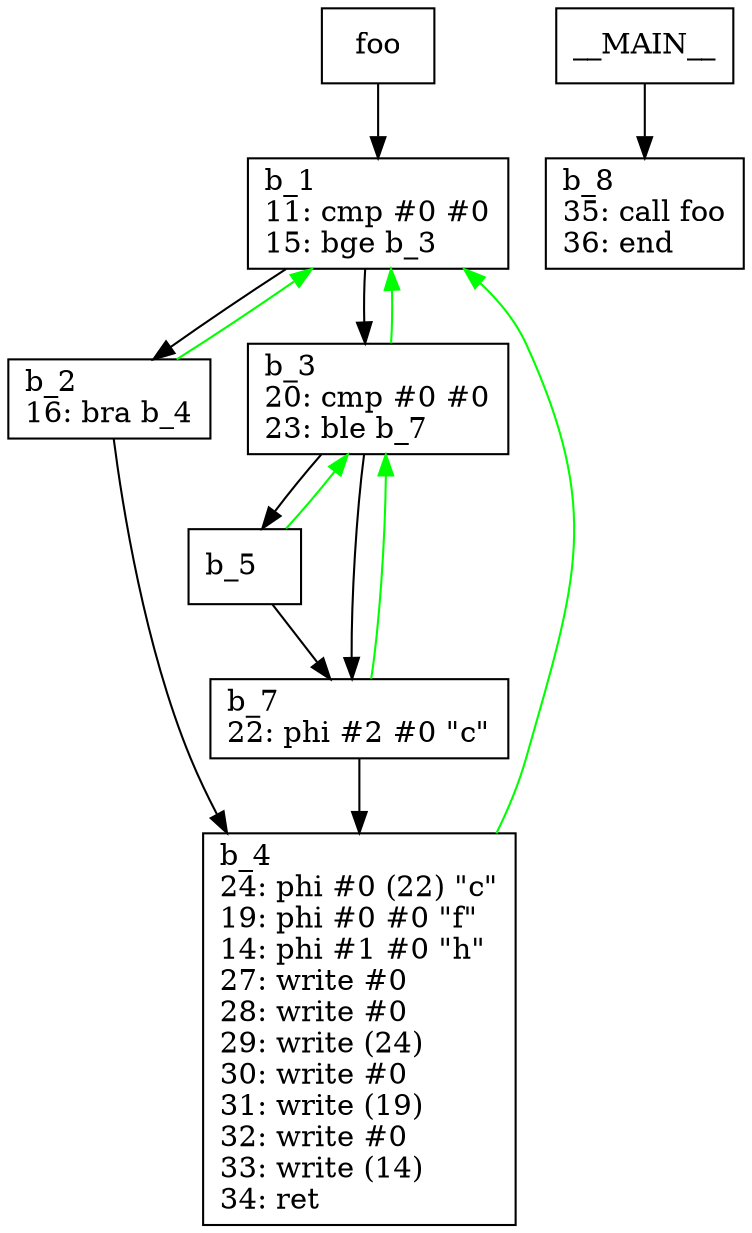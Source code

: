 digraph Computation {
node [shape=box];
foo -> b_1;
b_1 [label="b_1\l11: cmp #0 #0\l15: bge b_3\l"]
b_1 -> b_2;
b_2 [label="b_2\l16: bra b_4\l"]
b_2 -> b_4;
b_4 [label="b_4\l24: phi #0 (22) \"c\"\l19: phi #0 #0 \"f\"\l14: phi #1 #0 \"h\"\l27: write #0\l28: write #0\l29: write (24)\l30: write #0\l31: write (19)\l32: write #0\l33: write (14)\l34: ret \l"]
b_4 -> b_1[color="green"];
b_2 -> b_1[color="green"];
b_1 -> b_3;
b_3 [label="b_3\l20: cmp #0 #0\l23: ble b_7\l"]
b_3 -> b_5;
b_5 [label="b_5\l"]
b_5 -> b_7;
b_7 [label="b_7\l22: phi #2 #0 \"c\"\l"]
b_7 -> b_4;
b_7 -> b_3[color="green"];
b_5 -> b_3[color="green"];
b_3 -> b_7;
b_3 -> b_1[color="green"];
__MAIN__ -> b_8;
b_8 [label="b_8\l35: call foo\l36: end\l"]
}